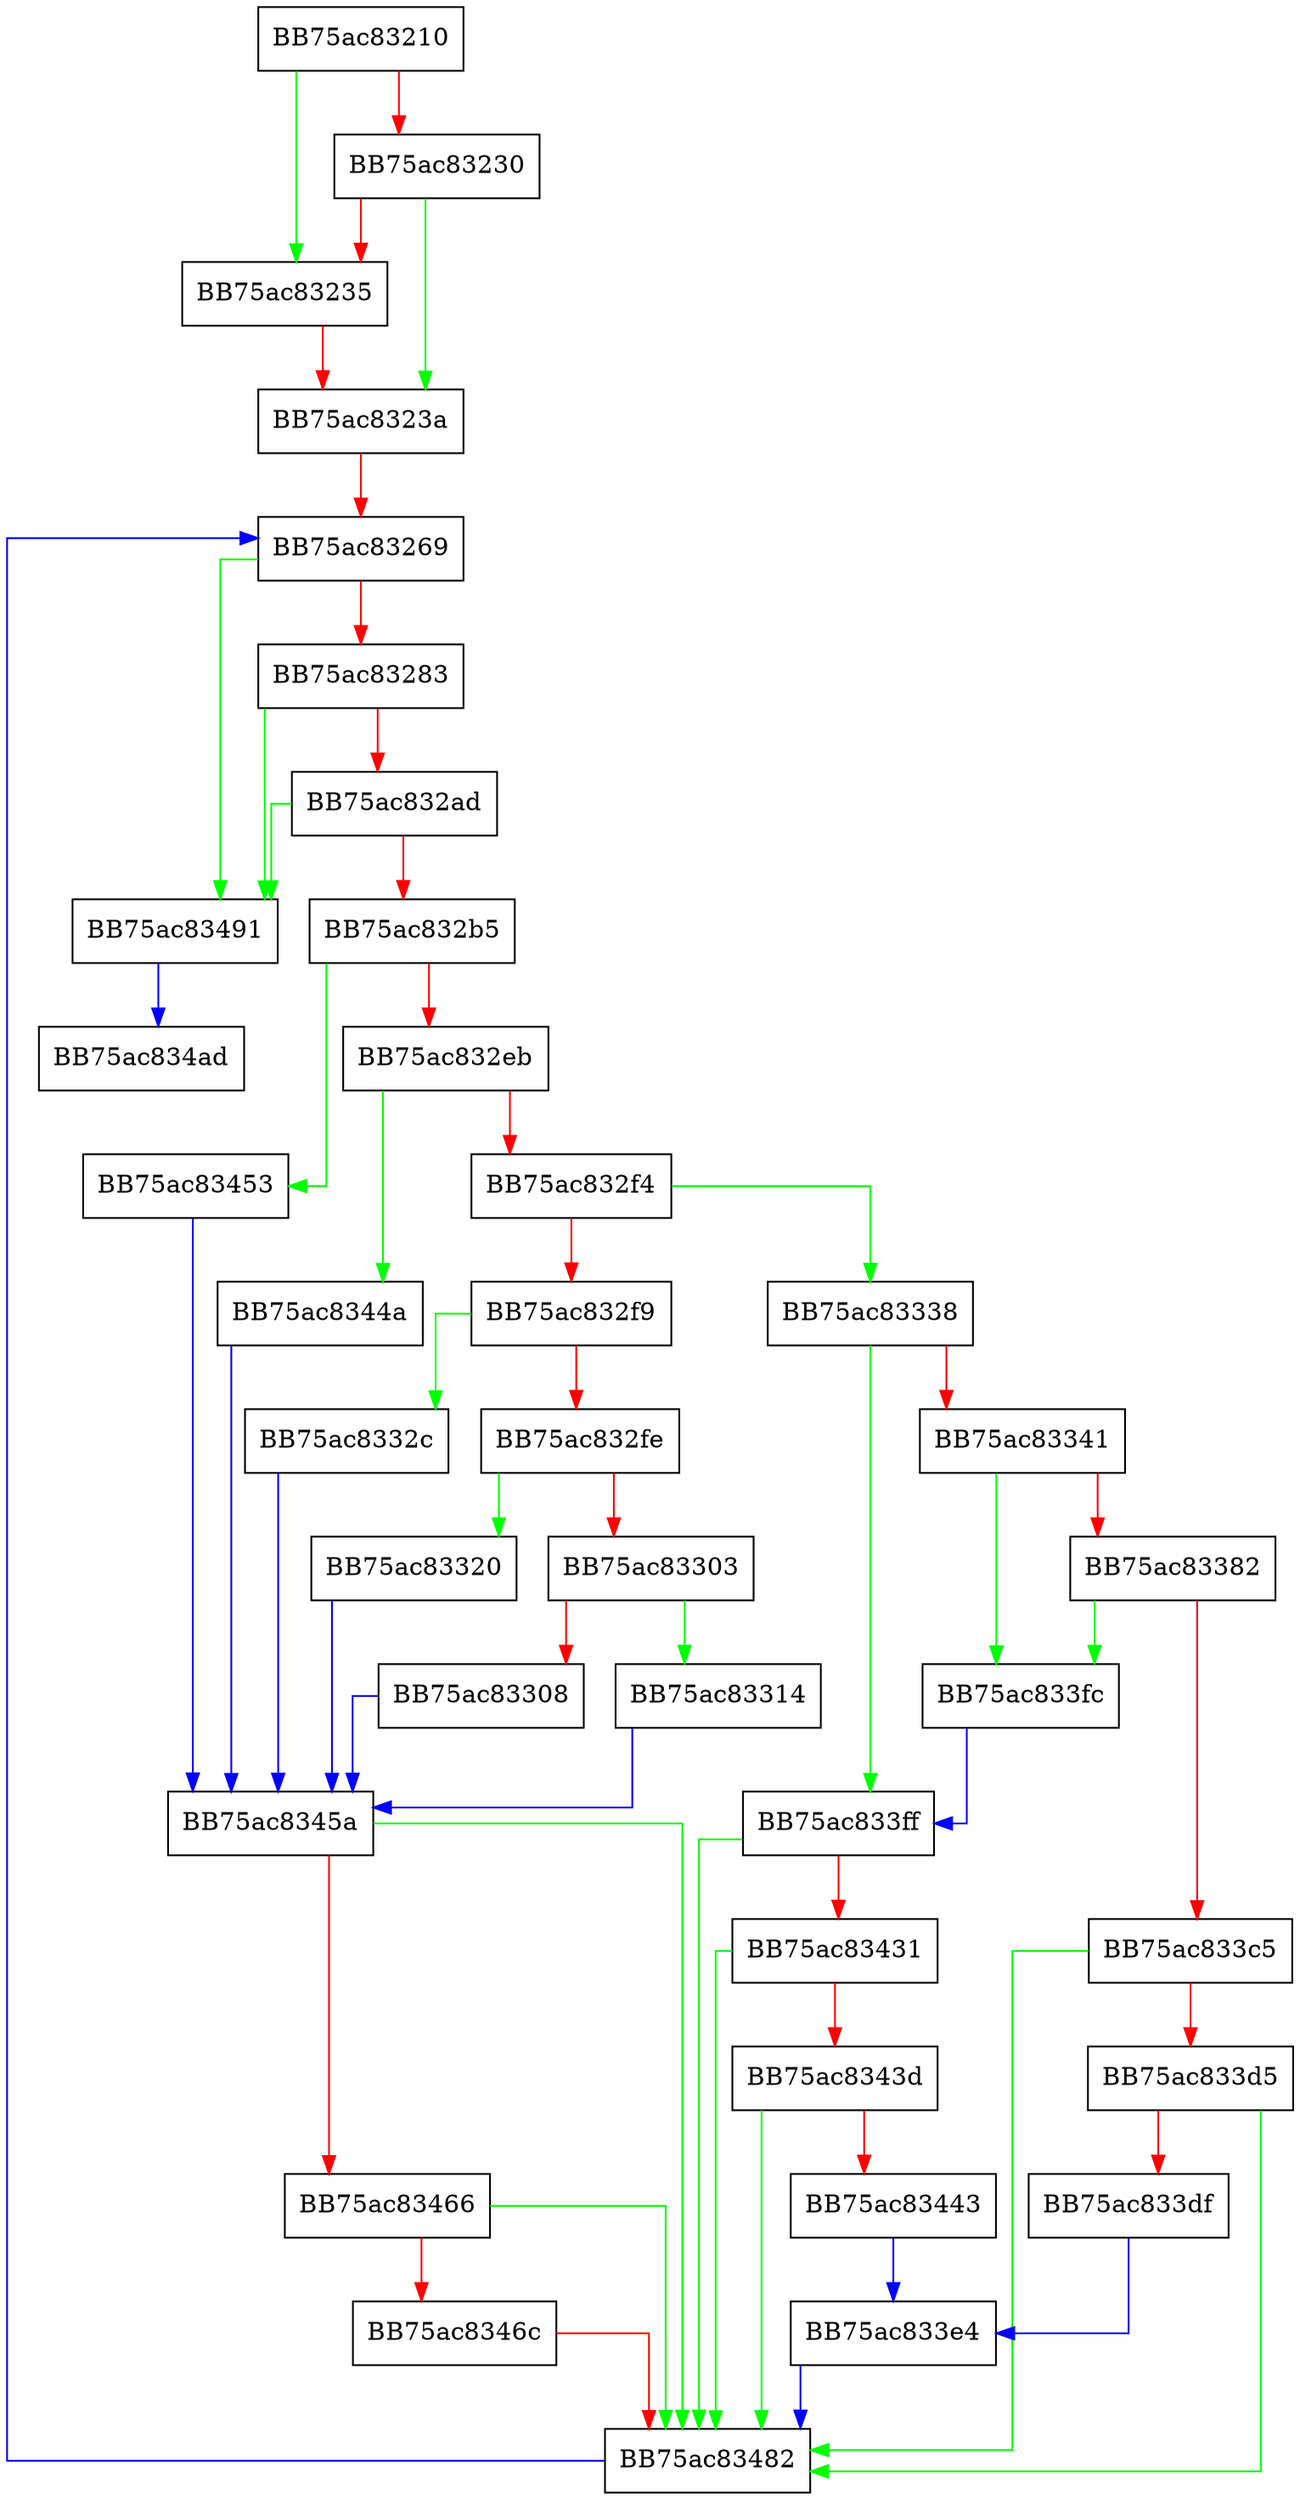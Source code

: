 digraph FixSettings {
  node [shape="box"];
  graph [splines=ortho];
  BB75ac83210 -> BB75ac83235 [color="green"];
  BB75ac83210 -> BB75ac83230 [color="red"];
  BB75ac83230 -> BB75ac8323a [color="green"];
  BB75ac83230 -> BB75ac83235 [color="red"];
  BB75ac83235 -> BB75ac8323a [color="red"];
  BB75ac8323a -> BB75ac83269 [color="red"];
  BB75ac83269 -> BB75ac83491 [color="green"];
  BB75ac83269 -> BB75ac83283 [color="red"];
  BB75ac83283 -> BB75ac83491 [color="green"];
  BB75ac83283 -> BB75ac832ad [color="red"];
  BB75ac832ad -> BB75ac83491 [color="green"];
  BB75ac832ad -> BB75ac832b5 [color="red"];
  BB75ac832b5 -> BB75ac83453 [color="green"];
  BB75ac832b5 -> BB75ac832eb [color="red"];
  BB75ac832eb -> BB75ac8344a [color="green"];
  BB75ac832eb -> BB75ac832f4 [color="red"];
  BB75ac832f4 -> BB75ac83338 [color="green"];
  BB75ac832f4 -> BB75ac832f9 [color="red"];
  BB75ac832f9 -> BB75ac8332c [color="green"];
  BB75ac832f9 -> BB75ac832fe [color="red"];
  BB75ac832fe -> BB75ac83320 [color="green"];
  BB75ac832fe -> BB75ac83303 [color="red"];
  BB75ac83303 -> BB75ac83314 [color="green"];
  BB75ac83303 -> BB75ac83308 [color="red"];
  BB75ac83308 -> BB75ac8345a [color="blue"];
  BB75ac83314 -> BB75ac8345a [color="blue"];
  BB75ac83320 -> BB75ac8345a [color="blue"];
  BB75ac8332c -> BB75ac8345a [color="blue"];
  BB75ac83338 -> BB75ac833ff [color="green"];
  BB75ac83338 -> BB75ac83341 [color="red"];
  BB75ac83341 -> BB75ac833fc [color="green"];
  BB75ac83341 -> BB75ac83382 [color="red"];
  BB75ac83382 -> BB75ac833fc [color="green"];
  BB75ac83382 -> BB75ac833c5 [color="red"];
  BB75ac833c5 -> BB75ac83482 [color="green"];
  BB75ac833c5 -> BB75ac833d5 [color="red"];
  BB75ac833d5 -> BB75ac83482 [color="green"];
  BB75ac833d5 -> BB75ac833df [color="red"];
  BB75ac833df -> BB75ac833e4 [color="blue"];
  BB75ac833e4 -> BB75ac83482 [color="blue"];
  BB75ac833fc -> BB75ac833ff [color="blue"];
  BB75ac833ff -> BB75ac83482 [color="green"];
  BB75ac833ff -> BB75ac83431 [color="red"];
  BB75ac83431 -> BB75ac83482 [color="green"];
  BB75ac83431 -> BB75ac8343d [color="red"];
  BB75ac8343d -> BB75ac83482 [color="green"];
  BB75ac8343d -> BB75ac83443 [color="red"];
  BB75ac83443 -> BB75ac833e4 [color="blue"];
  BB75ac8344a -> BB75ac8345a [color="blue"];
  BB75ac83453 -> BB75ac8345a [color="blue"];
  BB75ac8345a -> BB75ac83482 [color="green"];
  BB75ac8345a -> BB75ac83466 [color="red"];
  BB75ac83466 -> BB75ac83482 [color="green"];
  BB75ac83466 -> BB75ac8346c [color="red"];
  BB75ac8346c -> BB75ac83482 [color="red"];
  BB75ac83482 -> BB75ac83269 [color="blue"];
  BB75ac83491 -> BB75ac834ad [color="blue"];
}